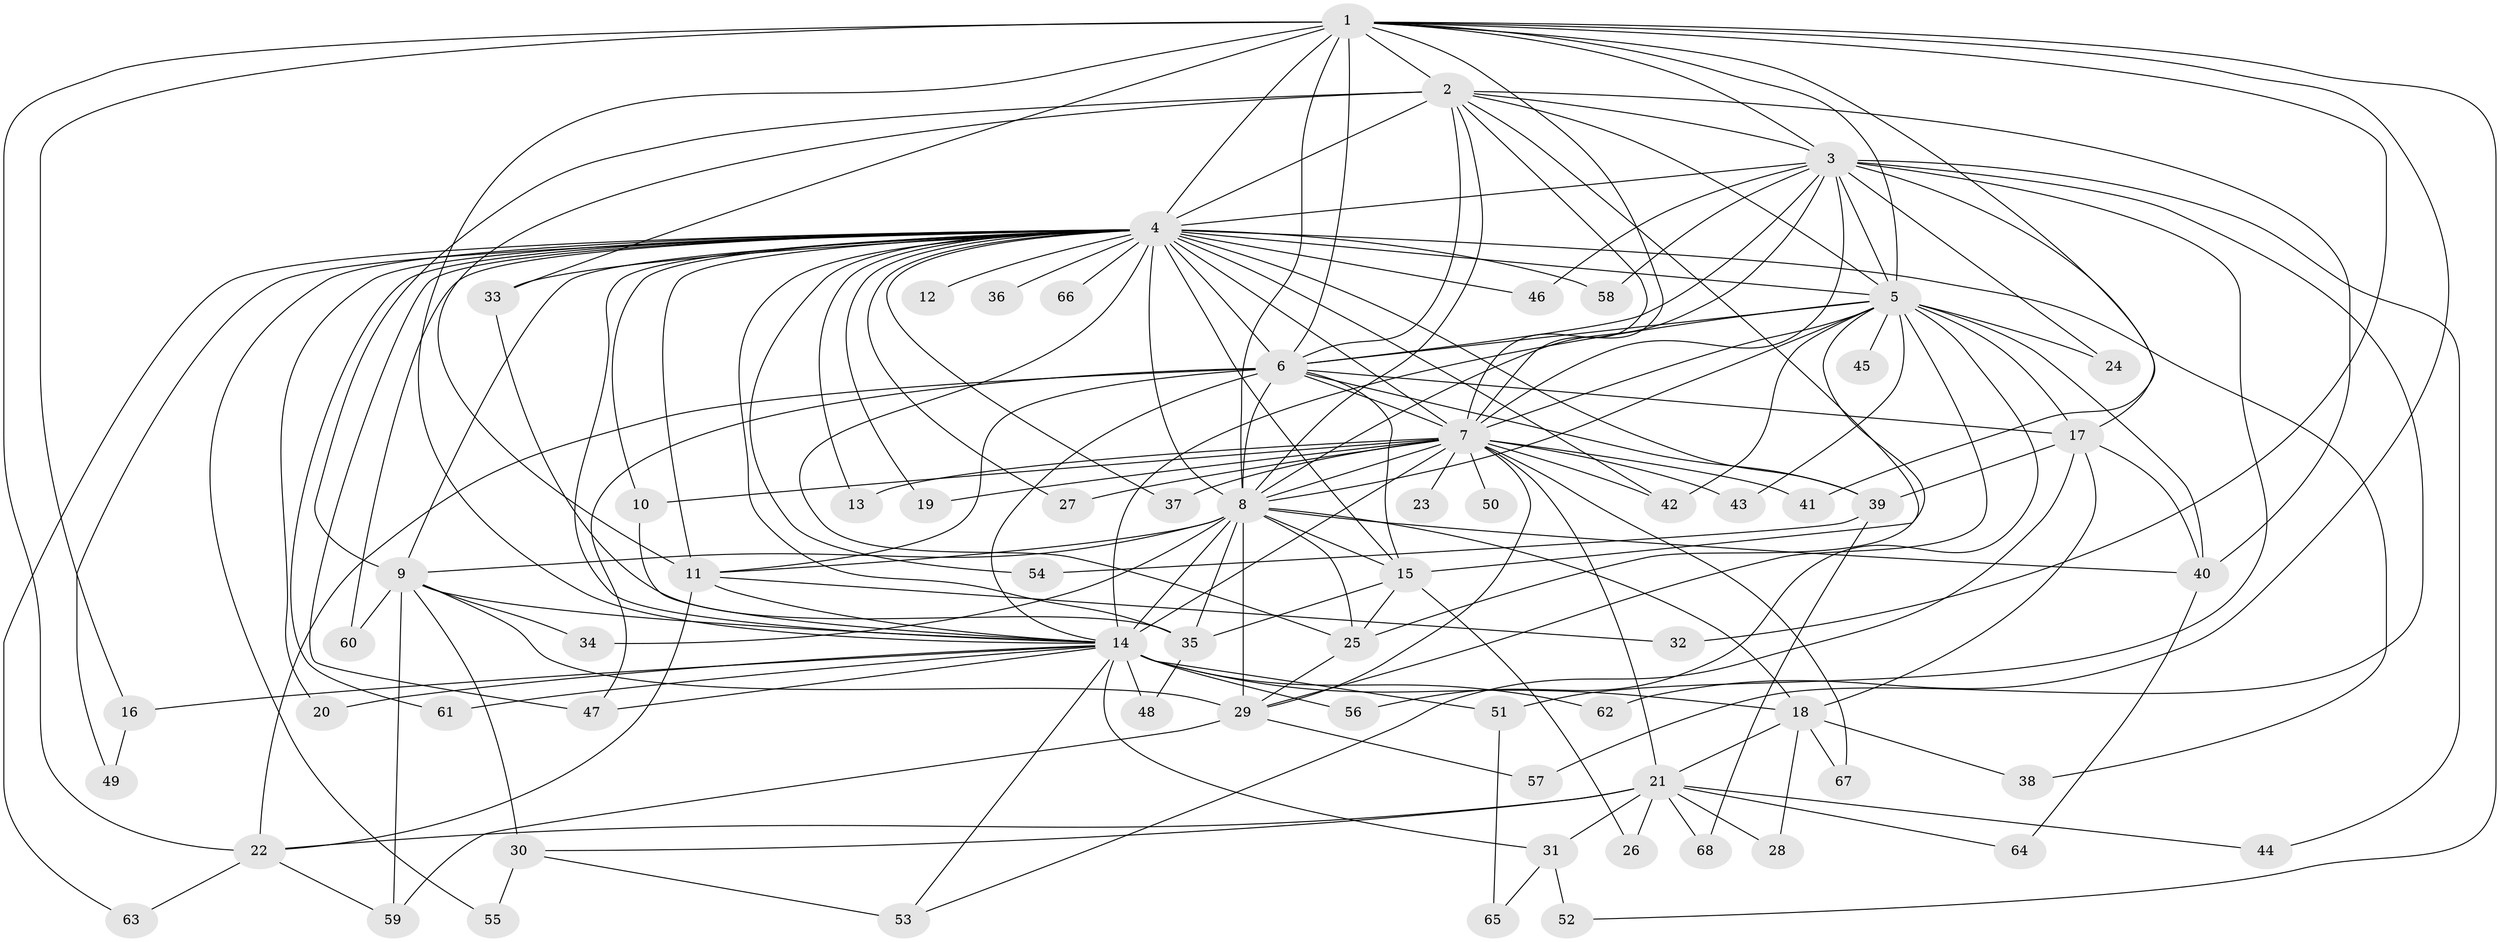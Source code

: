 // original degree distribution, {18: 0.007407407407407408, 19: 0.007407407407407408, 20: 0.014814814814814815, 34: 0.014814814814814815, 22: 0.007407407407407408, 24: 0.007407407407407408, 25: 0.007407407407407408, 27: 0.007407407407407408, 3: 0.17037037037037037, 4: 0.0962962962962963, 2: 0.5777777777777777, 5: 0.044444444444444446, 11: 0.007407407407407408, 10: 0.007407407407407408, 6: 0.014814814814814815, 7: 0.007407407407407408}
// Generated by graph-tools (version 1.1) at 2025/35/03/09/25 02:35:04]
// undirected, 68 vertices, 172 edges
graph export_dot {
graph [start="1"]
  node [color=gray90,style=filled];
  1;
  2;
  3;
  4;
  5;
  6;
  7;
  8;
  9;
  10;
  11;
  12;
  13;
  14;
  15;
  16;
  17;
  18;
  19;
  20;
  21;
  22;
  23;
  24;
  25;
  26;
  27;
  28;
  29;
  30;
  31;
  32;
  33;
  34;
  35;
  36;
  37;
  38;
  39;
  40;
  41;
  42;
  43;
  44;
  45;
  46;
  47;
  48;
  49;
  50;
  51;
  52;
  53;
  54;
  55;
  56;
  57;
  58;
  59;
  60;
  61;
  62;
  63;
  64;
  65;
  66;
  67;
  68;
  1 -- 2 [weight=1.0];
  1 -- 3 [weight=1.0];
  1 -- 4 [weight=2.0];
  1 -- 5 [weight=1.0];
  1 -- 6 [weight=1.0];
  1 -- 7 [weight=1.0];
  1 -- 8 [weight=3.0];
  1 -- 14 [weight=1.0];
  1 -- 16 [weight=1.0];
  1 -- 22 [weight=1.0];
  1 -- 32 [weight=1.0];
  1 -- 33 [weight=1.0];
  1 -- 41 [weight=1.0];
  1 -- 52 [weight=1.0];
  1 -- 62 [weight=1.0];
  2 -- 3 [weight=1.0];
  2 -- 4 [weight=2.0];
  2 -- 5 [weight=1.0];
  2 -- 6 [weight=2.0];
  2 -- 7 [weight=1.0];
  2 -- 8 [weight=2.0];
  2 -- 9 [weight=6.0];
  2 -- 11 [weight=1.0];
  2 -- 25 [weight=1.0];
  2 -- 40 [weight=1.0];
  3 -- 4 [weight=2.0];
  3 -- 5 [weight=2.0];
  3 -- 6 [weight=1.0];
  3 -- 7 [weight=2.0];
  3 -- 8 [weight=3.0];
  3 -- 17 [weight=2.0];
  3 -- 24 [weight=1.0];
  3 -- 44 [weight=1.0];
  3 -- 46 [weight=1.0];
  3 -- 51 [weight=1.0];
  3 -- 57 [weight=1.0];
  3 -- 58 [weight=1.0];
  4 -- 5 [weight=2.0];
  4 -- 6 [weight=3.0];
  4 -- 7 [weight=4.0];
  4 -- 8 [weight=12.0];
  4 -- 9 [weight=2.0];
  4 -- 10 [weight=1.0];
  4 -- 11 [weight=1.0];
  4 -- 12 [weight=1.0];
  4 -- 13 [weight=1.0];
  4 -- 14 [weight=4.0];
  4 -- 15 [weight=2.0];
  4 -- 19 [weight=1.0];
  4 -- 20 [weight=1.0];
  4 -- 25 [weight=1.0];
  4 -- 27 [weight=1.0];
  4 -- 33 [weight=1.0];
  4 -- 35 [weight=1.0];
  4 -- 36 [weight=1.0];
  4 -- 37 [weight=1.0];
  4 -- 38 [weight=1.0];
  4 -- 39 [weight=1.0];
  4 -- 42 [weight=1.0];
  4 -- 46 [weight=1.0];
  4 -- 47 [weight=2.0];
  4 -- 49 [weight=1.0];
  4 -- 54 [weight=1.0];
  4 -- 55 [weight=1.0];
  4 -- 58 [weight=1.0];
  4 -- 60 [weight=1.0];
  4 -- 61 [weight=1.0];
  4 -- 63 [weight=1.0];
  4 -- 66 [weight=1.0];
  5 -- 6 [weight=1.0];
  5 -- 7 [weight=1.0];
  5 -- 8 [weight=3.0];
  5 -- 14 [weight=1.0];
  5 -- 15 [weight=1.0];
  5 -- 17 [weight=1.0];
  5 -- 24 [weight=2.0];
  5 -- 29 [weight=1.0];
  5 -- 40 [weight=1.0];
  5 -- 42 [weight=1.0];
  5 -- 43 [weight=1.0];
  5 -- 45 [weight=1.0];
  5 -- 56 [weight=1.0];
  6 -- 7 [weight=1.0];
  6 -- 8 [weight=3.0];
  6 -- 11 [weight=1.0];
  6 -- 14 [weight=1.0];
  6 -- 15 [weight=1.0];
  6 -- 17 [weight=5.0];
  6 -- 22 [weight=1.0];
  6 -- 39 [weight=2.0];
  6 -- 47 [weight=1.0];
  7 -- 8 [weight=3.0];
  7 -- 10 [weight=1.0];
  7 -- 13 [weight=1.0];
  7 -- 14 [weight=1.0];
  7 -- 19 [weight=1.0];
  7 -- 21 [weight=1.0];
  7 -- 23 [weight=2.0];
  7 -- 27 [weight=1.0];
  7 -- 29 [weight=1.0];
  7 -- 37 [weight=1.0];
  7 -- 41 [weight=1.0];
  7 -- 42 [weight=1.0];
  7 -- 43 [weight=1.0];
  7 -- 50 [weight=1.0];
  7 -- 67 [weight=1.0];
  8 -- 9 [weight=1.0];
  8 -- 11 [weight=1.0];
  8 -- 14 [weight=13.0];
  8 -- 15 [weight=1.0];
  8 -- 18 [weight=2.0];
  8 -- 25 [weight=1.0];
  8 -- 29 [weight=3.0];
  8 -- 34 [weight=3.0];
  8 -- 35 [weight=1.0];
  8 -- 40 [weight=1.0];
  9 -- 14 [weight=2.0];
  9 -- 29 [weight=1.0];
  9 -- 30 [weight=2.0];
  9 -- 34 [weight=1.0];
  9 -- 59 [weight=1.0];
  9 -- 60 [weight=1.0];
  10 -- 14 [weight=1.0];
  11 -- 14 [weight=1.0];
  11 -- 22 [weight=1.0];
  11 -- 32 [weight=1.0];
  14 -- 16 [weight=1.0];
  14 -- 18 [weight=1.0];
  14 -- 20 [weight=1.0];
  14 -- 31 [weight=1.0];
  14 -- 47 [weight=1.0];
  14 -- 48 [weight=1.0];
  14 -- 51 [weight=1.0];
  14 -- 53 [weight=1.0];
  14 -- 56 [weight=1.0];
  14 -- 61 [weight=1.0];
  14 -- 62 [weight=1.0];
  15 -- 25 [weight=1.0];
  15 -- 26 [weight=1.0];
  15 -- 35 [weight=1.0];
  16 -- 49 [weight=1.0];
  17 -- 18 [weight=1.0];
  17 -- 39 [weight=1.0];
  17 -- 40 [weight=1.0];
  17 -- 53 [weight=1.0];
  18 -- 21 [weight=1.0];
  18 -- 28 [weight=1.0];
  18 -- 38 [weight=1.0];
  18 -- 67 [weight=1.0];
  21 -- 22 [weight=1.0];
  21 -- 26 [weight=1.0];
  21 -- 28 [weight=1.0];
  21 -- 30 [weight=1.0];
  21 -- 31 [weight=1.0];
  21 -- 44 [weight=1.0];
  21 -- 64 [weight=1.0];
  21 -- 68 [weight=1.0];
  22 -- 59 [weight=1.0];
  22 -- 63 [weight=1.0];
  25 -- 29 [weight=1.0];
  29 -- 57 [weight=1.0];
  29 -- 59 [weight=1.0];
  30 -- 53 [weight=1.0];
  30 -- 55 [weight=1.0];
  31 -- 52 [weight=1.0];
  31 -- 65 [weight=1.0];
  33 -- 35 [weight=1.0];
  35 -- 48 [weight=1.0];
  39 -- 54 [weight=1.0];
  39 -- 68 [weight=1.0];
  40 -- 64 [weight=1.0];
  51 -- 65 [weight=1.0];
}
